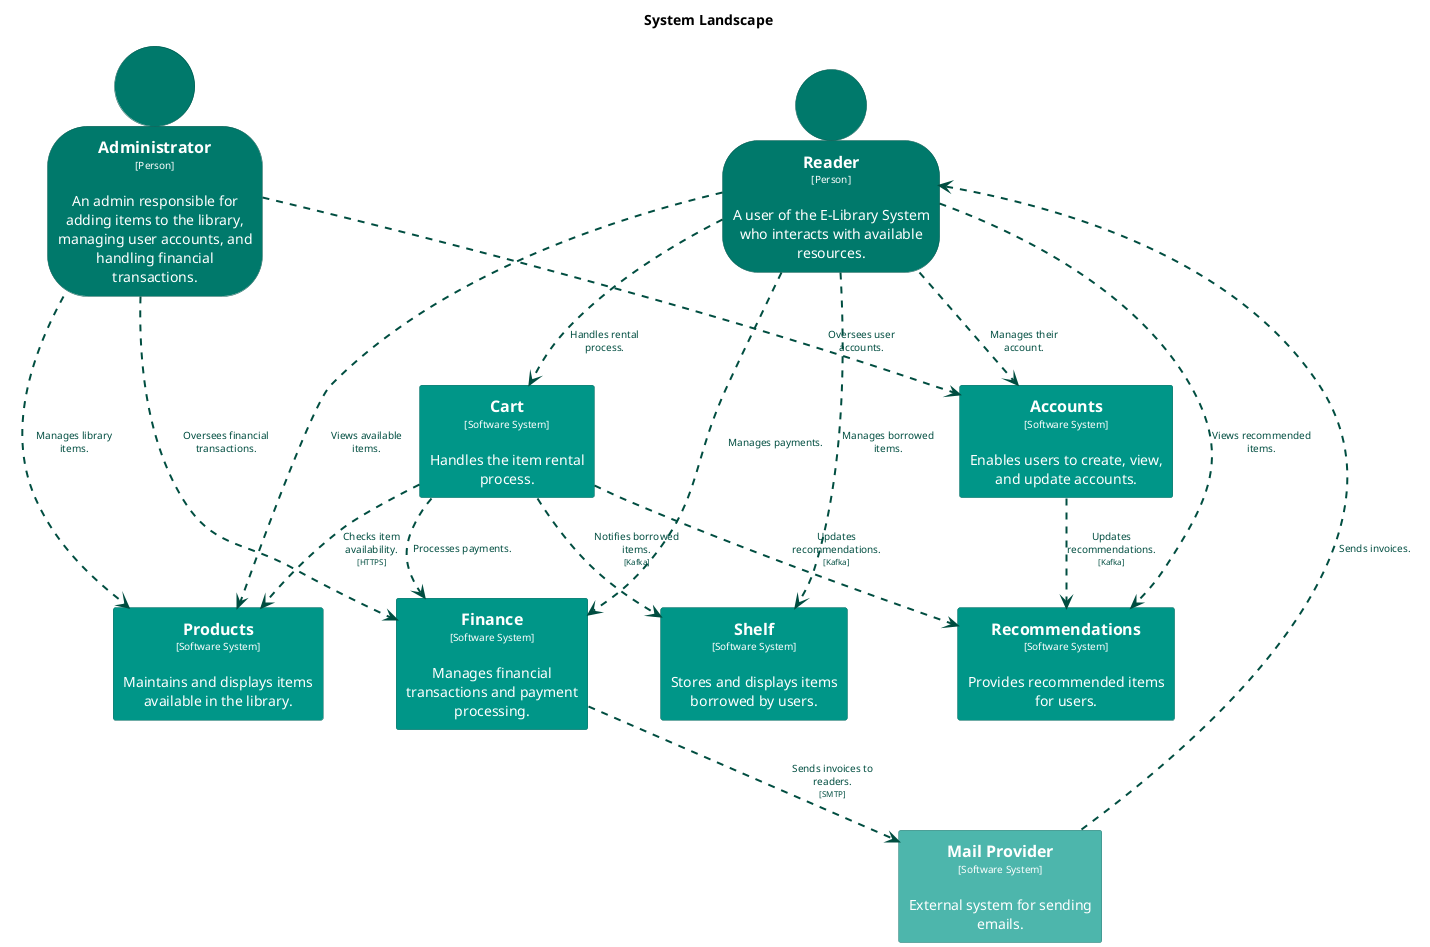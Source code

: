 @startuml
set separator none
title System Landscape

top to bottom direction

skinparam {
  arrowFontSize 10
  defaultTextAlignment center
  wrapWidth 200
  maxMessageSize 100
}

hide stereotype

skinparam rectangle<<Accounts>> {
  BackgroundColor #009688
  FontColor #ffffff
  BorderColor #00695f
  shadowing false
}
skinparam person<<Administrator>> {
  BackgroundColor #00796b
  FontColor #ffffff
  BorderColor #00544a
  shadowing false
}
skinparam rectangle<<Cart>> {
  BackgroundColor #009688
  FontColor #ffffff
  BorderColor #00695f
  shadowing false
}
skinparam rectangle<<Finance>> {
  BackgroundColor #009688
  FontColor #ffffff
  BorderColor #00695f
  shadowing false
}
skinparam rectangle<<MailProvider>> {
  BackgroundColor #4db6ac
  FontColor #ffffff
  BorderColor #357f78
  shadowing false
}
skinparam rectangle<<Products>> {
  BackgroundColor #009688
  FontColor #ffffff
  BorderColor #00695f
  shadowing false
}
skinparam person<<Reader>> {
  BackgroundColor #00796b
  FontColor #ffffff
  BorderColor #00544a
  shadowing false
}
skinparam rectangle<<Recommendations>> {
  BackgroundColor #009688
  FontColor #ffffff
  BorderColor #00695f
  shadowing false
}
skinparam rectangle<<Shelf>> {
  BackgroundColor #009688
  FontColor #ffffff
  BorderColor #00695f
  shadowing false
}

person "==Reader\n<size:10>[Person]</size>\n\nA user of the E-Library System who interacts with available resources." <<Reader>> as Reader
rectangle "==Products\n<size:10>[Software System]</size>\n\nMaintains and displays items available in the library." <<Products>> as Products
rectangle "==Cart\n<size:10>[Software System]</size>\n\nHandles the item rental process." <<Cart>> as Cart
rectangle "==Recommendations\n<size:10>[Software System]</size>\n\nProvides recommended items for users." <<Recommendations>> as Recommendations
person "==Administrator\n<size:10>[Person]</size>\n\nAn admin responsible for adding items to the library, managing user accounts, and handling financial transactions." <<Administrator>> as Administrator
rectangle "==Finance\n<size:10>[Software System]</size>\n\nManages financial transactions and payment processing." <<Finance>> as Finance
rectangle "==Mail Provider\n<size:10>[Software System]</size>\n\nExternal system for sending emails." <<MailProvider>> as MailProvider
rectangle "==Accounts\n<size:10>[Software System]</size>\n\nEnables users to create, view, and update accounts." <<Accounts>> as Accounts
rectangle "==Shelf\n<size:10>[Software System]</size>\n\nStores and displays items borrowed by users." <<Shelf>> as Shelf

Reader .[#004d40,thickness=2].> Accounts : "<color:#004d40>Manages their account."
Reader .[#004d40,thickness=2].> Shelf : "<color:#004d40>Manages borrowed items."
Reader .[#004d40,thickness=2].> Products : "<color:#004d40>Views available items."
Reader .[#004d40,thickness=2].> Cart : "<color:#004d40>Handles rental process."
Reader .[#004d40,thickness=2].> Recommendations : "<color:#004d40>Views recommended items."
Reader .[#004d40,thickness=2].> Finance : "<color:#004d40>Manages payments."
Cart .[#004d40,thickness=2].> Finance : "<color:#004d40>Processes payments."
Administrator .[#004d40,thickness=2].> Accounts : "<color:#004d40>Oversees user accounts."
Administrator .[#004d40,thickness=2].> Products : "<color:#004d40>Manages library items."
Administrator .[#004d40,thickness=2].> Finance : "<color:#004d40>Oversees financial transactions."
MailProvider .[#004d40,thickness=2].> Reader : "<color:#004d40>Sends invoices."
Accounts .[#004d40,thickness=2].> Recommendations : "<color:#004d40>Updates recommendations.\n<color:#004d40><size:8>[Kafka]</size>"
Cart .[#004d40,thickness=2].> Recommendations : "<color:#004d40>Updates recommendations.\n<color:#004d40><size:8>[Kafka]</size>"
Cart .[#004d40,thickness=2].> Shelf : "<color:#004d40>Notifies borrowed items.\n<color:#004d40><size:8>[Kafka]</size>"
Cart .[#004d40,thickness=2].> Products : "<color:#004d40>Checks item availability.\n<color:#004d40><size:8>[HTTPS]</size>"
Finance .[#004d40,thickness=2].> MailProvider : "<color:#004d40>Sends invoices to readers.\n<color:#004d40><size:8>[SMTP]</size>"
@enduml